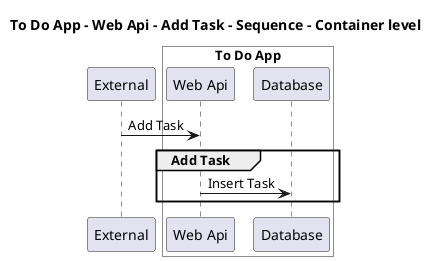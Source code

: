 @startuml

title To Do App - Web Api - Add Task - Sequence - Container level

participant "External" as C4InterFlow.SoftwareSystems.ExternalSystem

box "To Do App" #White
    participant "Web Api" as ToDoAppExample.SoftwareSystems.ToDoApp.Containers.WebApi
    participant "Database" as ToDoAppExample.SoftwareSystems.ToDoApp.Containers.Database
end box


C4InterFlow.SoftwareSystems.ExternalSystem -> ToDoAppExample.SoftwareSystems.ToDoApp.Containers.WebApi : Add Task
group Add Task
ToDoAppExample.SoftwareSystems.ToDoApp.Containers.WebApi -> ToDoAppExample.SoftwareSystems.ToDoApp.Containers.Database : Insert Task
end


@enduml

